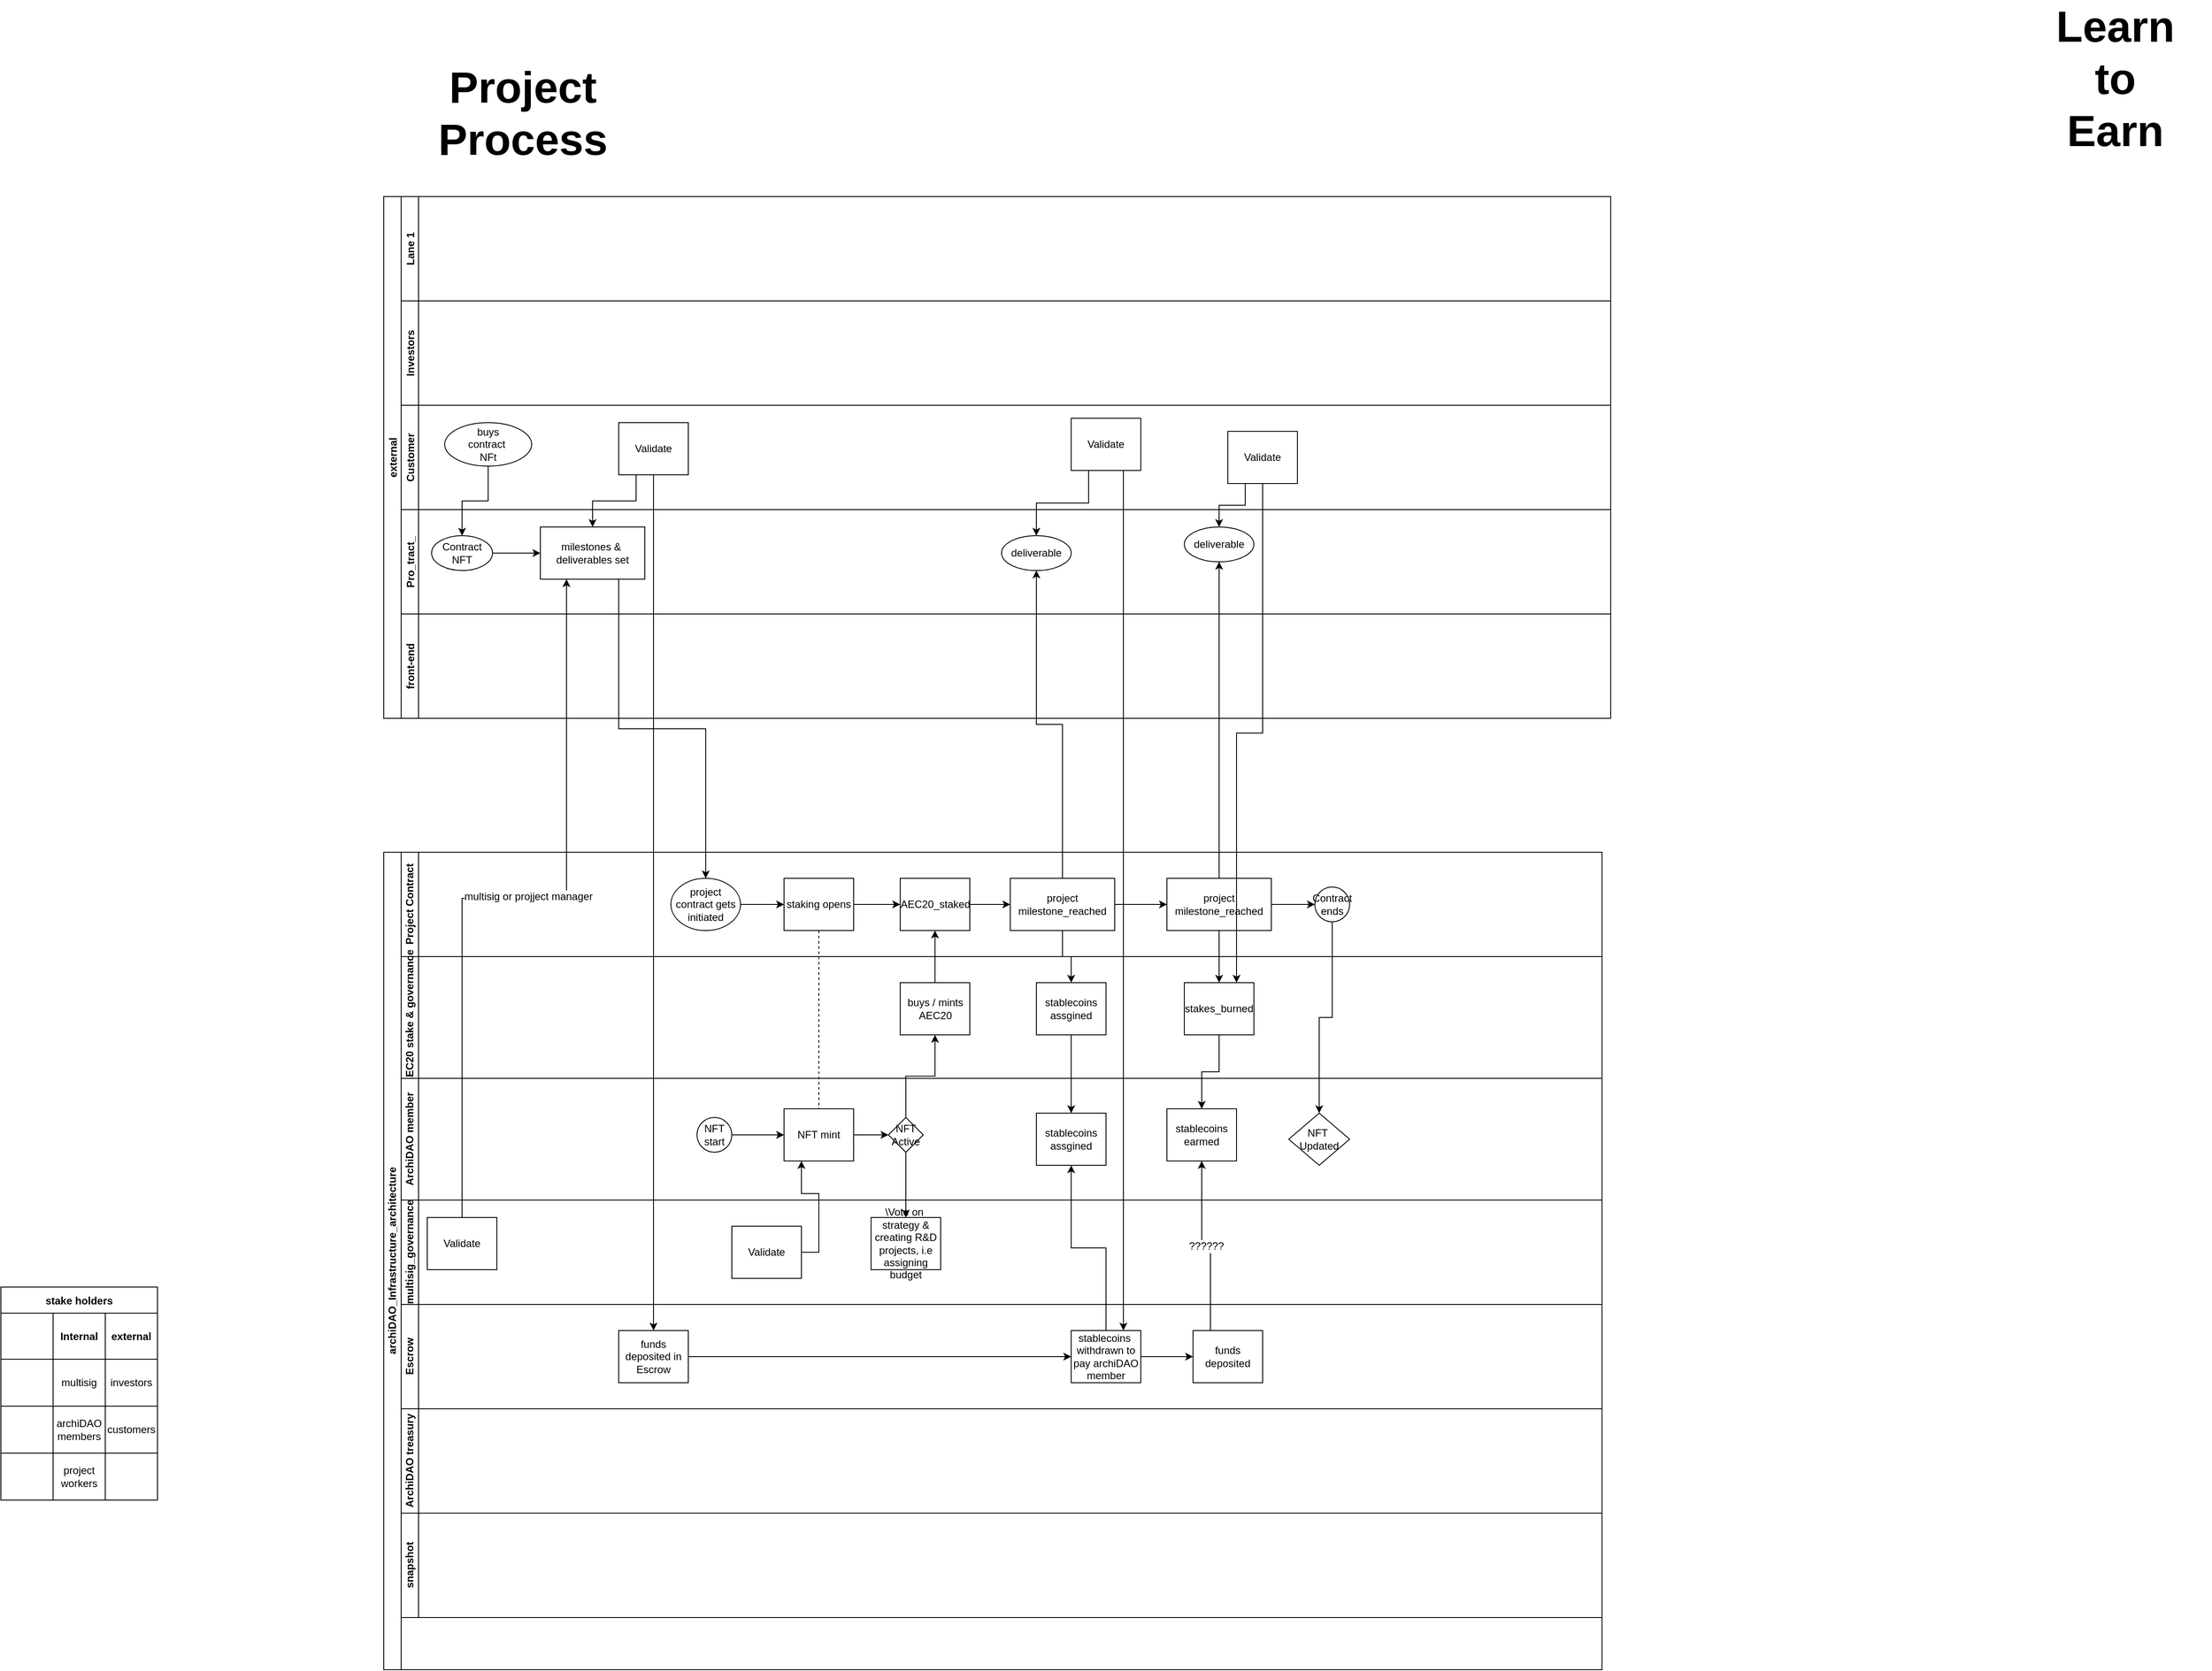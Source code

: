 <mxfile version="17.2.6" type="github">
  <diagram id="prtHgNgQTEPvFCAcTncT" name="Page-1">
    <mxGraphModel dx="2126" dy="1871" grid="1" gridSize="10" guides="1" tooltips="1" connect="1" arrows="1" fold="1" page="1" pageScale="1" pageWidth="827" pageHeight="1169" math="0" shadow="0">
      <root>
        <mxCell id="0" />
        <mxCell id="1" parent="0" />
        <mxCell id="dNxyNK7c78bLwvsdeMH5-19" value="archiDAO_Infrastructure_architecture" style="swimlane;html=1;childLayout=stackLayout;resizeParent=1;resizeParentMax=0;horizontal=0;startSize=20;horizontalStack=0;" parent="1" vertex="1">
          <mxGeometry x="-90" y="170" width="1400" height="940" as="geometry" />
        </mxCell>
        <mxCell id="dNxyNK7c78bLwvsdeMH5-27" value="" style="edgeStyle=orthogonalEdgeStyle;rounded=0;orthogonalLoop=1;jettySize=auto;html=1;dashed=1;endArrow=none;endFill=0;" parent="dNxyNK7c78bLwvsdeMH5-19" source="dNxyNK7c78bLwvsdeMH5-24" target="dNxyNK7c78bLwvsdeMH5-26" edge="1">
          <mxGeometry relative="1" as="geometry" />
        </mxCell>
        <mxCell id="dNxyNK7c78bLwvsdeMH5-35" style="edgeStyle=orthogonalEdgeStyle;rounded=0;orthogonalLoop=1;jettySize=auto;html=1;endArrow=classic;endFill=1;" parent="dNxyNK7c78bLwvsdeMH5-19" source="dNxyNK7c78bLwvsdeMH5-28" target="dNxyNK7c78bLwvsdeMH5-34" edge="1">
          <mxGeometry relative="1" as="geometry" />
        </mxCell>
        <mxCell id="dNxyNK7c78bLwvsdeMH5-20" value="Project Contract" style="swimlane;html=1;startSize=20;horizontal=0;" parent="dNxyNK7c78bLwvsdeMH5-19" vertex="1">
          <mxGeometry x="20" width="1380" height="120" as="geometry">
            <mxRectangle x="20" width="504" height="20" as="alternateBounds" />
          </mxGeometry>
        </mxCell>
        <mxCell id="dNxyNK7c78bLwvsdeMH5-25" value="" style="edgeStyle=orthogonalEdgeStyle;rounded=0;orthogonalLoop=1;jettySize=auto;html=1;" parent="dNxyNK7c78bLwvsdeMH5-20" source="dNxyNK7c78bLwvsdeMH5-23" target="dNxyNK7c78bLwvsdeMH5-24" edge="1">
          <mxGeometry relative="1" as="geometry" />
        </mxCell>
        <mxCell id="dNxyNK7c78bLwvsdeMH5-23" value="project contract gets initiated" style="ellipse;whiteSpace=wrap;html=1;" parent="dNxyNK7c78bLwvsdeMH5-20" vertex="1">
          <mxGeometry x="310" y="30" width="80" height="60" as="geometry" />
        </mxCell>
        <mxCell id="s07LqPvWrJtK-q0oX7jB-52" style="edgeStyle=orthogonalEdgeStyle;rounded=0;orthogonalLoop=1;jettySize=auto;html=1;exitX=1;exitY=0.5;exitDx=0;exitDy=0;entryX=0;entryY=0.5;entryDx=0;entryDy=0;" edge="1" parent="dNxyNK7c78bLwvsdeMH5-20" source="dNxyNK7c78bLwvsdeMH5-24" target="dNxyNK7c78bLwvsdeMH5-30">
          <mxGeometry relative="1" as="geometry" />
        </mxCell>
        <mxCell id="dNxyNK7c78bLwvsdeMH5-24" value="staking opens" style="rounded=0;whiteSpace=wrap;html=1;fontFamily=Helvetica;fontSize=12;fontColor=#000000;align=center;" parent="dNxyNK7c78bLwvsdeMH5-20" vertex="1">
          <mxGeometry x="440" y="30" width="80" height="60" as="geometry" />
        </mxCell>
        <mxCell id="dNxyNK7c78bLwvsdeMH5-30" value="AEC20_staked" style="rounded=0;whiteSpace=wrap;html=1;fontFamily=Helvetica;fontSize=12;fontColor=#000000;align=center;" parent="dNxyNK7c78bLwvsdeMH5-20" vertex="1">
          <mxGeometry x="573.5" y="30" width="80" height="60" as="geometry" />
        </mxCell>
        <mxCell id="s07LqPvWrJtK-q0oX7jB-57" style="edgeStyle=orthogonalEdgeStyle;rounded=0;orthogonalLoop=1;jettySize=auto;html=1;exitX=1;exitY=0.5;exitDx=0;exitDy=0;entryX=0;entryY=0.5;entryDx=0;entryDy=0;" edge="1" parent="dNxyNK7c78bLwvsdeMH5-20" source="s07LqPvWrJtK-q0oX7jB-53" target="s07LqPvWrJtK-q0oX7jB-56">
          <mxGeometry relative="1" as="geometry" />
        </mxCell>
        <mxCell id="s07LqPvWrJtK-q0oX7jB-53" value="project milestone_reached" style="rounded=0;whiteSpace=wrap;html=1;fontFamily=Helvetica;fontSize=12;fontColor=#000000;align=center;" vertex="1" parent="dNxyNK7c78bLwvsdeMH5-20">
          <mxGeometry x="700" y="30" width="120" height="60" as="geometry" />
        </mxCell>
        <mxCell id="dNxyNK7c78bLwvsdeMH5-33" value="" style="edgeStyle=orthogonalEdgeStyle;rounded=0;orthogonalLoop=1;jettySize=auto;html=1;endArrow=classic;endFill=1;entryX=0;entryY=0.5;entryDx=0;entryDy=0;" parent="dNxyNK7c78bLwvsdeMH5-20" source="dNxyNK7c78bLwvsdeMH5-30" target="s07LqPvWrJtK-q0oX7jB-53" edge="1">
          <mxGeometry relative="1" as="geometry">
            <mxPoint x="370" y="60" as="targetPoint" />
          </mxGeometry>
        </mxCell>
        <mxCell id="dNxyNK7c78bLwvsdeMH5-32" value="Contract ends" style="ellipse;whiteSpace=wrap;html=1;" parent="dNxyNK7c78bLwvsdeMH5-20" vertex="1">
          <mxGeometry x="1050" y="40" width="40" height="40" as="geometry" />
        </mxCell>
        <mxCell id="s07LqPvWrJtK-q0oX7jB-72" style="edgeStyle=orthogonalEdgeStyle;rounded=0;orthogonalLoop=1;jettySize=auto;html=1;exitX=1;exitY=0.5;exitDx=0;exitDy=0;entryX=0;entryY=0.5;entryDx=0;entryDy=0;" edge="1" parent="dNxyNK7c78bLwvsdeMH5-20" source="s07LqPvWrJtK-q0oX7jB-56" target="dNxyNK7c78bLwvsdeMH5-32">
          <mxGeometry relative="1" as="geometry" />
        </mxCell>
        <mxCell id="s07LqPvWrJtK-q0oX7jB-56" value="project milestone_reached" style="rounded=0;whiteSpace=wrap;html=1;fontFamily=Helvetica;fontSize=12;fontColor=#000000;align=center;" vertex="1" parent="dNxyNK7c78bLwvsdeMH5-20">
          <mxGeometry x="880" y="30" width="120" height="60" as="geometry" />
        </mxCell>
        <mxCell id="s07LqPvWrJtK-q0oX7jB-44" value="AEC20 stake &amp;amp; governance" style="swimlane;html=1;startSize=20;horizontal=0;" vertex="1" parent="dNxyNK7c78bLwvsdeMH5-19">
          <mxGeometry x="20" y="120" width="1380" height="140" as="geometry" />
        </mxCell>
        <mxCell id="s07LqPvWrJtK-q0oX7jB-50" value="buys / mints&lt;br&gt;AEC20" style="rounded=0;whiteSpace=wrap;html=1;fontFamily=Helvetica;fontSize=12;fontColor=#000000;align=center;" vertex="1" parent="s07LqPvWrJtK-q0oX7jB-44">
          <mxGeometry x="573.5" y="30" width="80" height="60" as="geometry" />
        </mxCell>
        <mxCell id="s07LqPvWrJtK-q0oX7jB-59" value="stablecoins assgined" style="rounded=0;whiteSpace=wrap;html=1;fontFamily=Helvetica;fontSize=12;fontColor=#000000;align=center;" vertex="1" parent="s07LqPvWrJtK-q0oX7jB-44">
          <mxGeometry x="730" y="30" width="80" height="60" as="geometry" />
        </mxCell>
        <mxCell id="s07LqPvWrJtK-q0oX7jB-63" value="stakes_burned" style="rounded=0;whiteSpace=wrap;html=1;fontFamily=Helvetica;fontSize=12;fontColor=#000000;align=center;" vertex="1" parent="s07LqPvWrJtK-q0oX7jB-44">
          <mxGeometry x="900" y="30" width="80" height="60" as="geometry" />
        </mxCell>
        <mxCell id="dNxyNK7c78bLwvsdeMH5-21" value="ArchiDAO member" style="swimlane;html=1;startSize=20;horizontal=0;" parent="dNxyNK7c78bLwvsdeMH5-19" vertex="1">
          <mxGeometry x="20" y="260" width="1380" height="140" as="geometry" />
        </mxCell>
        <mxCell id="dNxyNK7c78bLwvsdeMH5-29" value="" style="edgeStyle=orthogonalEdgeStyle;rounded=0;orthogonalLoop=1;jettySize=auto;html=1;endArrow=classic;endFill=1;" parent="dNxyNK7c78bLwvsdeMH5-21" source="dNxyNK7c78bLwvsdeMH5-26" target="dNxyNK7c78bLwvsdeMH5-28" edge="1">
          <mxGeometry relative="1" as="geometry" />
        </mxCell>
        <mxCell id="dNxyNK7c78bLwvsdeMH5-26" value="NFT mint" style="rounded=0;whiteSpace=wrap;html=1;fontFamily=Helvetica;fontSize=12;fontColor=#000000;align=center;" parent="dNxyNK7c78bLwvsdeMH5-21" vertex="1">
          <mxGeometry x="440" y="35" width="80" height="60" as="geometry" />
        </mxCell>
        <mxCell id="dNxyNK7c78bLwvsdeMH5-28" value="NFT Active" style="rhombus;whiteSpace=wrap;html=1;fontFamily=Helvetica;fontSize=12;fontColor=#000000;align=center;" parent="dNxyNK7c78bLwvsdeMH5-21" vertex="1">
          <mxGeometry x="560" y="45" width="40" height="40" as="geometry" />
        </mxCell>
        <mxCell id="s07LqPvWrJtK-q0oX7jB-99" style="edgeStyle=orthogonalEdgeStyle;rounded=0;orthogonalLoop=1;jettySize=auto;html=1;exitX=1;exitY=0.5;exitDx=0;exitDy=0;entryX=0;entryY=0.5;entryDx=0;entryDy=0;" edge="1" parent="dNxyNK7c78bLwvsdeMH5-21" source="s07LqPvWrJtK-q0oX7jB-41" target="dNxyNK7c78bLwvsdeMH5-26">
          <mxGeometry relative="1" as="geometry" />
        </mxCell>
        <mxCell id="s07LqPvWrJtK-q0oX7jB-41" value="NFT start" style="ellipse;whiteSpace=wrap;html=1;" vertex="1" parent="dNxyNK7c78bLwvsdeMH5-21">
          <mxGeometry x="340" y="45" width="40" height="40" as="geometry" />
        </mxCell>
        <mxCell id="s07LqPvWrJtK-q0oX7jB-61" value="stablecoins assgined" style="rounded=0;whiteSpace=wrap;html=1;fontFamily=Helvetica;fontSize=12;fontColor=#000000;align=center;" vertex="1" parent="dNxyNK7c78bLwvsdeMH5-21">
          <mxGeometry x="730" y="40" width="80" height="60" as="geometry" />
        </mxCell>
        <mxCell id="s07LqPvWrJtK-q0oX7jB-65" value="stablecoins earmed" style="rounded=0;whiteSpace=wrap;html=1;fontFamily=Helvetica;fontSize=12;fontColor=#000000;align=center;" vertex="1" parent="dNxyNK7c78bLwvsdeMH5-21">
          <mxGeometry x="880" y="35" width="80" height="60" as="geometry" />
        </mxCell>
        <mxCell id="s07LqPvWrJtK-q0oX7jB-73" value="NFT&amp;nbsp;&lt;br&gt;Updated" style="rhombus;whiteSpace=wrap;html=1;fontFamily=Helvetica;fontSize=12;fontColor=#000000;align=center;" vertex="1" parent="dNxyNK7c78bLwvsdeMH5-21">
          <mxGeometry x="1020" y="40" width="70" height="60" as="geometry" />
        </mxCell>
        <mxCell id="dNxyNK7c78bLwvsdeMH5-22" value="multisig_governance" style="swimlane;html=1;startSize=20;horizontal=0;" parent="dNxyNK7c78bLwvsdeMH5-19" vertex="1">
          <mxGeometry x="20" y="400" width="1380" height="120" as="geometry">
            <mxRectangle x="20" y="240" width="430" height="20" as="alternateBounds" />
          </mxGeometry>
        </mxCell>
        <mxCell id="dNxyNK7c78bLwvsdeMH5-34" value="\Vote on&amp;nbsp;&lt;br&gt;strategy &amp;amp; creating R&amp;amp;D projects, i.e assigning budget" style="rounded=0;whiteSpace=wrap;html=1;fontFamily=Helvetica;fontSize=12;fontColor=#000000;align=center;" parent="dNxyNK7c78bLwvsdeMH5-22" vertex="1">
          <mxGeometry x="540" y="20" width="80" height="60" as="geometry" />
        </mxCell>
        <mxCell id="s07LqPvWrJtK-q0oX7jB-42" value="Validate" style="rounded=0;whiteSpace=wrap;html=1;fontFamily=Helvetica;fontSize=12;fontColor=#000000;align=center;" vertex="1" parent="dNxyNK7c78bLwvsdeMH5-22">
          <mxGeometry x="380" y="30" width="80" height="60" as="geometry" />
        </mxCell>
        <mxCell id="s07LqPvWrJtK-q0oX7jB-96" value="Validate" style="rounded=0;whiteSpace=wrap;html=1;fontFamily=Helvetica;fontSize=12;fontColor=#000000;align=center;" vertex="1" parent="dNxyNK7c78bLwvsdeMH5-22">
          <mxGeometry x="30" y="20" width="80" height="60" as="geometry" />
        </mxCell>
        <mxCell id="s07LqPvWrJtK-q0oX7jB-116" value="Escrow" style="swimlane;html=1;startSize=20;horizontal=0;" vertex="1" parent="dNxyNK7c78bLwvsdeMH5-19">
          <mxGeometry x="20" y="520" width="1380" height="120" as="geometry">
            <mxRectangle x="20" y="240" width="430" height="20" as="alternateBounds" />
          </mxGeometry>
        </mxCell>
        <mxCell id="s07LqPvWrJtK-q0oX7jB-124" style="edgeStyle=orthogonalEdgeStyle;rounded=0;orthogonalLoop=1;jettySize=auto;html=1;exitX=1;exitY=0.5;exitDx=0;exitDy=0;entryX=0;entryY=0.5;entryDx=0;entryDy=0;fontSize=12;startArrow=none;" edge="1" parent="s07LqPvWrJtK-q0oX7jB-116" source="s07LqPvWrJtK-q0oX7jB-125" target="s07LqPvWrJtK-q0oX7jB-111">
          <mxGeometry relative="1" as="geometry" />
        </mxCell>
        <mxCell id="s07LqPvWrJtK-q0oX7jB-130" style="edgeStyle=orthogonalEdgeStyle;rounded=0;orthogonalLoop=1;jettySize=auto;html=1;exitX=1;exitY=0.5;exitDx=0;exitDy=0;entryX=0;entryY=0.5;entryDx=0;entryDy=0;fontSize=12;" edge="1" parent="s07LqPvWrJtK-q0oX7jB-116" source="s07LqPvWrJtK-q0oX7jB-105" target="s07LqPvWrJtK-q0oX7jB-125">
          <mxGeometry relative="1" as="geometry" />
        </mxCell>
        <mxCell id="s07LqPvWrJtK-q0oX7jB-105" value="funds deposited in Escrow" style="rounded=0;whiteSpace=wrap;html=1;fontFamily=Helvetica;fontSize=12;fontColor=#000000;align=center;" vertex="1" parent="s07LqPvWrJtK-q0oX7jB-116">
          <mxGeometry x="250" y="30" width="80" height="60" as="geometry" />
        </mxCell>
        <mxCell id="s07LqPvWrJtK-q0oX7jB-111" value="funds deposited" style="rounded=0;whiteSpace=wrap;html=1;fontFamily=Helvetica;fontSize=12;fontColor=#000000;align=center;" vertex="1" parent="s07LqPvWrJtK-q0oX7jB-116">
          <mxGeometry x="910" y="30" width="80" height="60" as="geometry" />
        </mxCell>
        <mxCell id="s07LqPvWrJtK-q0oX7jB-125" value="stablecoins&amp;nbsp; withdrawn to pay archiDAO member" style="rounded=0;whiteSpace=wrap;html=1;fontFamily=Helvetica;fontSize=12;fontColor=#000000;align=center;" vertex="1" parent="s07LqPvWrJtK-q0oX7jB-116">
          <mxGeometry x="770" y="30" width="80" height="60" as="geometry" />
        </mxCell>
        <mxCell id="s07LqPvWrJtK-q0oX7jB-39" value="ArchiDAO treasury" style="swimlane;html=1;startSize=20;horizontal=0;" vertex="1" parent="dNxyNK7c78bLwvsdeMH5-19">
          <mxGeometry x="20" y="640" width="1380" height="120" as="geometry">
            <mxRectangle x="20" y="240" width="430" height="20" as="alternateBounds" />
          </mxGeometry>
        </mxCell>
        <mxCell id="s07LqPvWrJtK-q0oX7jB-113" value="snapshot" style="swimlane;html=1;startSize=20;horizontal=0;" vertex="1" parent="dNxyNK7c78bLwvsdeMH5-19">
          <mxGeometry x="20" y="760" width="1380" height="120" as="geometry">
            <mxRectangle x="20" y="240" width="430" height="20" as="alternateBounds" />
          </mxGeometry>
        </mxCell>
        <mxCell id="s07LqPvWrJtK-q0oX7jB-43" style="edgeStyle=orthogonalEdgeStyle;rounded=0;orthogonalLoop=1;jettySize=auto;html=1;exitX=1;exitY=0.5;exitDx=0;exitDy=0;entryX=0.25;entryY=1;entryDx=0;entryDy=0;" edge="1" parent="dNxyNK7c78bLwvsdeMH5-19" source="s07LqPvWrJtK-q0oX7jB-42" target="dNxyNK7c78bLwvsdeMH5-26">
          <mxGeometry relative="1" as="geometry" />
        </mxCell>
        <mxCell id="s07LqPvWrJtK-q0oX7jB-48" value="" style="rounded=0;whiteSpace=wrap;html=1;fontFamily=Helvetica;fontSize=12;fontColor=#000000;align=center;" vertex="1" parent="dNxyNK7c78bLwvsdeMH5-19">
          <mxGeometry x="20" y="880" width="1380" height="60" as="geometry" />
        </mxCell>
        <mxCell id="s07LqPvWrJtK-q0oX7jB-51" style="edgeStyle=orthogonalEdgeStyle;rounded=0;orthogonalLoop=1;jettySize=auto;html=1;exitX=0.5;exitY=0;exitDx=0;exitDy=0;entryX=0.5;entryY=1;entryDx=0;entryDy=0;" edge="1" parent="dNxyNK7c78bLwvsdeMH5-19" source="s07LqPvWrJtK-q0oX7jB-50" target="dNxyNK7c78bLwvsdeMH5-30">
          <mxGeometry relative="1" as="geometry" />
        </mxCell>
        <mxCell id="s07LqPvWrJtK-q0oX7jB-54" style="edgeStyle=orthogonalEdgeStyle;rounded=0;orthogonalLoop=1;jettySize=auto;html=1;exitX=0.5;exitY=1;exitDx=0;exitDy=0;entryX=0.5;entryY=0;entryDx=0;entryDy=0;" edge="1" parent="dNxyNK7c78bLwvsdeMH5-19" source="s07LqPvWrJtK-q0oX7jB-53" target="s07LqPvWrJtK-q0oX7jB-59">
          <mxGeometry relative="1" as="geometry">
            <mxPoint x="475" y="275" as="targetPoint" />
          </mxGeometry>
        </mxCell>
        <mxCell id="s07LqPvWrJtK-q0oX7jB-62" style="edgeStyle=orthogonalEdgeStyle;rounded=0;orthogonalLoop=1;jettySize=auto;html=1;exitX=0.5;exitY=1;exitDx=0;exitDy=0;" edge="1" parent="dNxyNK7c78bLwvsdeMH5-19" source="s07LqPvWrJtK-q0oX7jB-59" target="s07LqPvWrJtK-q0oX7jB-61">
          <mxGeometry relative="1" as="geometry" />
        </mxCell>
        <mxCell id="s07LqPvWrJtK-q0oX7jB-64" style="edgeStyle=orthogonalEdgeStyle;rounded=0;orthogonalLoop=1;jettySize=auto;html=1;exitX=0.5;exitY=1;exitDx=0;exitDy=0;" edge="1" parent="dNxyNK7c78bLwvsdeMH5-19" source="s07LqPvWrJtK-q0oX7jB-56" target="s07LqPvWrJtK-q0oX7jB-63">
          <mxGeometry relative="1" as="geometry" />
        </mxCell>
        <mxCell id="s07LqPvWrJtK-q0oX7jB-66" style="edgeStyle=orthogonalEdgeStyle;rounded=0;orthogonalLoop=1;jettySize=auto;html=1;exitX=0.5;exitY=1;exitDx=0;exitDy=0;entryX=0.5;entryY=0;entryDx=0;entryDy=0;" edge="1" parent="dNxyNK7c78bLwvsdeMH5-19" source="s07LqPvWrJtK-q0oX7jB-63" target="s07LqPvWrJtK-q0oX7jB-65">
          <mxGeometry relative="1" as="geometry" />
        </mxCell>
        <mxCell id="s07LqPvWrJtK-q0oX7jB-74" style="edgeStyle=orthogonalEdgeStyle;rounded=0;orthogonalLoop=1;jettySize=auto;html=1;exitX=0.5;exitY=1;exitDx=0;exitDy=0;entryX=0.5;entryY=0;entryDx=0;entryDy=0;" edge="1" parent="dNxyNK7c78bLwvsdeMH5-19" source="dNxyNK7c78bLwvsdeMH5-32" target="s07LqPvWrJtK-q0oX7jB-73">
          <mxGeometry relative="1" as="geometry" />
        </mxCell>
        <mxCell id="s07LqPvWrJtK-q0oX7jB-75" style="edgeStyle=orthogonalEdgeStyle;rounded=0;orthogonalLoop=1;jettySize=auto;html=1;exitX=0.5;exitY=0;exitDx=0;exitDy=0;entryX=0.5;entryY=1;entryDx=0;entryDy=0;" edge="1" parent="dNxyNK7c78bLwvsdeMH5-19" source="dNxyNK7c78bLwvsdeMH5-28" target="s07LqPvWrJtK-q0oX7jB-50">
          <mxGeometry relative="1" as="geometry" />
        </mxCell>
        <mxCell id="s07LqPvWrJtK-q0oX7jB-112" value="??????&lt;br&gt;" style="edgeStyle=orthogonalEdgeStyle;rounded=0;orthogonalLoop=1;jettySize=auto;html=1;exitX=0.25;exitY=0;exitDx=0;exitDy=0;entryX=0.5;entryY=1;entryDx=0;entryDy=0;fontSize=12;" edge="1" parent="dNxyNK7c78bLwvsdeMH5-19" source="s07LqPvWrJtK-q0oX7jB-111" target="s07LqPvWrJtK-q0oX7jB-65">
          <mxGeometry relative="1" as="geometry" />
        </mxCell>
        <mxCell id="s07LqPvWrJtK-q0oX7jB-128" style="edgeStyle=orthogonalEdgeStyle;rounded=0;orthogonalLoop=1;jettySize=auto;html=1;exitX=0.5;exitY=0;exitDx=0;exitDy=0;entryX=0.5;entryY=1;entryDx=0;entryDy=0;fontSize=12;" edge="1" parent="dNxyNK7c78bLwvsdeMH5-19" source="s07LqPvWrJtK-q0oX7jB-125" target="s07LqPvWrJtK-q0oX7jB-61">
          <mxGeometry relative="1" as="geometry" />
        </mxCell>
        <mxCell id="s07LqPvWrJtK-q0oX7jB-8" value="stake holders" style="shape=table;startSize=30;container=1;collapsible=0;childLayout=tableLayout;fontStyle=1;align=center;strokeWidth=1;" vertex="1" parent="1">
          <mxGeometry x="-530" y="670" width="180" height="245" as="geometry" />
        </mxCell>
        <mxCell id="s07LqPvWrJtK-q0oX7jB-9" value="" style="shape=tableRow;horizontal=0;startSize=0;swimlaneHead=0;swimlaneBody=0;top=0;left=0;bottom=0;right=0;collapsible=0;dropTarget=0;fillColor=none;points=[[0,0.5],[1,0.5]];portConstraint=eastwest;" vertex="1" parent="s07LqPvWrJtK-q0oX7jB-8">
          <mxGeometry y="30" width="180" height="53" as="geometry" />
        </mxCell>
        <mxCell id="s07LqPvWrJtK-q0oX7jB-10" value="" style="shape=partialRectangle;html=1;whiteSpace=wrap;connectable=0;fillColor=none;top=0;left=0;bottom=0;right=0;overflow=hidden;" vertex="1" parent="s07LqPvWrJtK-q0oX7jB-9">
          <mxGeometry width="60" height="53" as="geometry">
            <mxRectangle width="60" height="53" as="alternateBounds" />
          </mxGeometry>
        </mxCell>
        <mxCell id="s07LqPvWrJtK-q0oX7jB-11" value="&lt;b&gt;Internal&lt;/b&gt;" style="shape=partialRectangle;html=1;whiteSpace=wrap;connectable=0;fillColor=none;top=0;left=0;bottom=0;right=0;overflow=hidden;" vertex="1" parent="s07LqPvWrJtK-q0oX7jB-9">
          <mxGeometry x="60" width="60" height="53" as="geometry">
            <mxRectangle width="60" height="53" as="alternateBounds" />
          </mxGeometry>
        </mxCell>
        <mxCell id="s07LqPvWrJtK-q0oX7jB-12" value="&lt;b&gt;external&lt;/b&gt;" style="shape=partialRectangle;html=1;whiteSpace=wrap;connectable=0;fillColor=none;top=0;left=0;bottom=0;right=0;overflow=hidden;" vertex="1" parent="s07LqPvWrJtK-q0oX7jB-9">
          <mxGeometry x="120" width="60" height="53" as="geometry">
            <mxRectangle width="60" height="53" as="alternateBounds" />
          </mxGeometry>
        </mxCell>
        <mxCell id="s07LqPvWrJtK-q0oX7jB-13" value="" style="shape=tableRow;horizontal=0;startSize=0;swimlaneHead=0;swimlaneBody=0;top=0;left=0;bottom=0;right=0;collapsible=0;dropTarget=0;fillColor=none;points=[[0,0.5],[1,0.5]];portConstraint=eastwest;" vertex="1" parent="s07LqPvWrJtK-q0oX7jB-8">
          <mxGeometry y="83" width="180" height="54" as="geometry" />
        </mxCell>
        <mxCell id="s07LqPvWrJtK-q0oX7jB-14" value="" style="shape=partialRectangle;html=1;whiteSpace=wrap;connectable=0;fillColor=none;top=0;left=0;bottom=0;right=0;overflow=hidden;" vertex="1" parent="s07LqPvWrJtK-q0oX7jB-13">
          <mxGeometry width="60" height="54" as="geometry">
            <mxRectangle width="60" height="54" as="alternateBounds" />
          </mxGeometry>
        </mxCell>
        <mxCell id="s07LqPvWrJtK-q0oX7jB-15" value="multisig" style="shape=partialRectangle;html=1;whiteSpace=wrap;connectable=0;fillColor=none;top=0;left=0;bottom=0;right=0;overflow=hidden;" vertex="1" parent="s07LqPvWrJtK-q0oX7jB-13">
          <mxGeometry x="60" width="60" height="54" as="geometry">
            <mxRectangle width="60" height="54" as="alternateBounds" />
          </mxGeometry>
        </mxCell>
        <mxCell id="s07LqPvWrJtK-q0oX7jB-16" value="investors" style="shape=partialRectangle;html=1;whiteSpace=wrap;connectable=0;fillColor=none;top=0;left=0;bottom=0;right=0;overflow=hidden;" vertex="1" parent="s07LqPvWrJtK-q0oX7jB-13">
          <mxGeometry x="120" width="60" height="54" as="geometry">
            <mxRectangle width="60" height="54" as="alternateBounds" />
          </mxGeometry>
        </mxCell>
        <mxCell id="s07LqPvWrJtK-q0oX7jB-25" style="shape=tableRow;horizontal=0;startSize=0;swimlaneHead=0;swimlaneBody=0;top=0;left=0;bottom=0;right=0;collapsible=0;dropTarget=0;fillColor=none;points=[[0,0.5],[1,0.5]];portConstraint=eastwest;" vertex="1" parent="s07LqPvWrJtK-q0oX7jB-8">
          <mxGeometry y="137" width="180" height="54" as="geometry" />
        </mxCell>
        <mxCell id="s07LqPvWrJtK-q0oX7jB-26" style="shape=partialRectangle;html=1;whiteSpace=wrap;connectable=0;fillColor=none;top=0;left=0;bottom=0;right=0;overflow=hidden;" vertex="1" parent="s07LqPvWrJtK-q0oX7jB-25">
          <mxGeometry width="60" height="54" as="geometry">
            <mxRectangle width="60" height="54" as="alternateBounds" />
          </mxGeometry>
        </mxCell>
        <mxCell id="s07LqPvWrJtK-q0oX7jB-27" value="archiDAO members" style="shape=partialRectangle;html=1;whiteSpace=wrap;connectable=0;fillColor=none;top=0;left=0;bottom=0;right=0;overflow=hidden;" vertex="1" parent="s07LqPvWrJtK-q0oX7jB-25">
          <mxGeometry x="60" width="60" height="54" as="geometry">
            <mxRectangle width="60" height="54" as="alternateBounds" />
          </mxGeometry>
        </mxCell>
        <mxCell id="s07LqPvWrJtK-q0oX7jB-28" value="customers" style="shape=partialRectangle;html=1;whiteSpace=wrap;connectable=0;fillColor=none;top=0;left=0;bottom=0;right=0;overflow=hidden;" vertex="1" parent="s07LqPvWrJtK-q0oX7jB-25">
          <mxGeometry x="120" width="60" height="54" as="geometry">
            <mxRectangle width="60" height="54" as="alternateBounds" />
          </mxGeometry>
        </mxCell>
        <mxCell id="s07LqPvWrJtK-q0oX7jB-29" style="shape=tableRow;horizontal=0;startSize=0;swimlaneHead=0;swimlaneBody=0;top=0;left=0;bottom=0;right=0;collapsible=0;dropTarget=0;fillColor=none;points=[[0,0.5],[1,0.5]];portConstraint=eastwest;" vertex="1" parent="s07LqPvWrJtK-q0oX7jB-8">
          <mxGeometry y="191" width="180" height="54" as="geometry" />
        </mxCell>
        <mxCell id="s07LqPvWrJtK-q0oX7jB-30" style="shape=partialRectangle;html=1;whiteSpace=wrap;connectable=0;fillColor=none;top=0;left=0;bottom=0;right=0;overflow=hidden;" vertex="1" parent="s07LqPvWrJtK-q0oX7jB-29">
          <mxGeometry width="60" height="54" as="geometry">
            <mxRectangle width="60" height="54" as="alternateBounds" />
          </mxGeometry>
        </mxCell>
        <mxCell id="s07LqPvWrJtK-q0oX7jB-31" value="project workers" style="shape=partialRectangle;html=1;whiteSpace=wrap;connectable=0;fillColor=none;top=0;left=0;bottom=0;right=0;overflow=hidden;" vertex="1" parent="s07LqPvWrJtK-q0oX7jB-29">
          <mxGeometry x="60" width="60" height="54" as="geometry">
            <mxRectangle width="60" height="54" as="alternateBounds" />
          </mxGeometry>
        </mxCell>
        <mxCell id="s07LqPvWrJtK-q0oX7jB-32" style="shape=partialRectangle;html=1;whiteSpace=wrap;connectable=0;fillColor=none;top=0;left=0;bottom=0;right=0;overflow=hidden;" vertex="1" parent="s07LqPvWrJtK-q0oX7jB-29">
          <mxGeometry x="120" width="60" height="54" as="geometry">
            <mxRectangle width="60" height="54" as="alternateBounds" />
          </mxGeometry>
        </mxCell>
        <mxCell id="s07LqPvWrJtK-q0oX7jB-33" value="external" style="swimlane;childLayout=stackLayout;resizeParent=1;resizeParentMax=0;horizontal=0;startSize=20;horizontalStack=0;strokeWidth=1;" vertex="1" parent="1">
          <mxGeometry x="-90" y="-584" width="1410" height="600" as="geometry" />
        </mxCell>
        <mxCell id="s07LqPvWrJtK-q0oX7jB-34" value="Lane 1" style="swimlane;startSize=20;horizontal=0;strokeWidth=1;" vertex="1" parent="s07LqPvWrJtK-q0oX7jB-33">
          <mxGeometry x="20" width="1390" height="120" as="geometry" />
        </mxCell>
        <mxCell id="s07LqPvWrJtK-q0oX7jB-37" value="Investors" style="swimlane;startSize=20;horizontal=0;strokeWidth=1;" vertex="1" parent="s07LqPvWrJtK-q0oX7jB-33">
          <mxGeometry x="20" y="120" width="1390" height="120" as="geometry" />
        </mxCell>
        <mxCell id="s07LqPvWrJtK-q0oX7jB-35" value="Customer" style="swimlane;startSize=20;horizontal=0;strokeWidth=1;" vertex="1" parent="s07LqPvWrJtK-q0oX7jB-33">
          <mxGeometry x="20" y="240" width="1390" height="120" as="geometry" />
        </mxCell>
        <mxCell id="s07LqPvWrJtK-q0oX7jB-46" value="buys&lt;br&gt;contract&amp;nbsp;&lt;br&gt;NFt" style="ellipse;whiteSpace=wrap;html=1;" vertex="1" parent="s07LqPvWrJtK-q0oX7jB-35">
          <mxGeometry x="50" y="20" width="100" height="50" as="geometry" />
        </mxCell>
        <mxCell id="s07LqPvWrJtK-q0oX7jB-107" value="Validate" style="rounded=0;whiteSpace=wrap;html=1;fontFamily=Helvetica;fontSize=12;fontColor=#000000;align=center;" vertex="1" parent="s07LqPvWrJtK-q0oX7jB-35">
          <mxGeometry x="250" y="20" width="80" height="60" as="geometry" />
        </mxCell>
        <mxCell id="s07LqPvWrJtK-q0oX7jB-117" value="Validate" style="rounded=0;whiteSpace=wrap;html=1;fontFamily=Helvetica;fontSize=12;fontColor=#000000;align=center;" vertex="1" parent="s07LqPvWrJtK-q0oX7jB-35">
          <mxGeometry x="770" y="15" width="80" height="60" as="geometry" />
        </mxCell>
        <mxCell id="s07LqPvWrJtK-q0oX7jB-121" value="Validate" style="rounded=0;whiteSpace=wrap;html=1;fontFamily=Helvetica;fontSize=12;fontColor=#000000;align=center;" vertex="1" parent="s07LqPvWrJtK-q0oX7jB-35">
          <mxGeometry x="950" y="30" width="80" height="60" as="geometry" />
        </mxCell>
        <mxCell id="s07LqPvWrJtK-q0oX7jB-76" value="Pro_tract_" style="swimlane;startSize=20;horizontal=0;strokeWidth=1;" vertex="1" parent="s07LqPvWrJtK-q0oX7jB-33">
          <mxGeometry x="20" y="360" width="1390" height="120" as="geometry" />
        </mxCell>
        <mxCell id="s07LqPvWrJtK-q0oX7jB-80" style="edgeStyle=orthogonalEdgeStyle;rounded=0;orthogonalLoop=1;jettySize=auto;html=1;exitX=1;exitY=0.5;exitDx=0;exitDy=0;entryX=0;entryY=0.5;entryDx=0;entryDy=0;" edge="1" parent="s07LqPvWrJtK-q0oX7jB-76" source="s07LqPvWrJtK-q0oX7jB-77" target="s07LqPvWrJtK-q0oX7jB-79">
          <mxGeometry relative="1" as="geometry" />
        </mxCell>
        <mxCell id="s07LqPvWrJtK-q0oX7jB-77" value="Contract NFT" style="ellipse;whiteSpace=wrap;html=1;" vertex="1" parent="s07LqPvWrJtK-q0oX7jB-76">
          <mxGeometry x="35" y="30" width="70" height="40" as="geometry" />
        </mxCell>
        <mxCell id="s07LqPvWrJtK-q0oX7jB-79" value="milestones &amp;amp;&amp;nbsp;&lt;br&gt;deliverables set" style="rounded=0;whiteSpace=wrap;html=1;strokeWidth=1;" vertex="1" parent="s07LqPvWrJtK-q0oX7jB-76">
          <mxGeometry x="160" y="20" width="120" height="60" as="geometry" />
        </mxCell>
        <mxCell id="s07LqPvWrJtK-q0oX7jB-69" value="deliverable" style="ellipse;whiteSpace=wrap;html=1;" vertex="1" parent="s07LqPvWrJtK-q0oX7jB-76">
          <mxGeometry x="690" y="30" width="80" height="40" as="geometry" />
        </mxCell>
        <mxCell id="s07LqPvWrJtK-q0oX7jB-68" value="deliverable" style="ellipse;whiteSpace=wrap;html=1;" vertex="1" parent="s07LqPvWrJtK-q0oX7jB-76">
          <mxGeometry x="900" y="20" width="80" height="40" as="geometry" />
        </mxCell>
        <mxCell id="s07LqPvWrJtK-q0oX7jB-36" value="front-end" style="swimlane;startSize=20;horizontal=0;strokeWidth=1;" vertex="1" parent="s07LqPvWrJtK-q0oX7jB-33">
          <mxGeometry x="20" y="480" width="1390" height="120" as="geometry" />
        </mxCell>
        <mxCell id="s07LqPvWrJtK-q0oX7jB-82" style="edgeStyle=orthogonalEdgeStyle;rounded=0;orthogonalLoop=1;jettySize=auto;html=1;exitX=0.5;exitY=1;exitDx=0;exitDy=0;entryX=0.5;entryY=0;entryDx=0;entryDy=0;" edge="1" parent="s07LqPvWrJtK-q0oX7jB-33" source="s07LqPvWrJtK-q0oX7jB-46" target="s07LqPvWrJtK-q0oX7jB-77">
          <mxGeometry relative="1" as="geometry" />
        </mxCell>
        <mxCell id="s07LqPvWrJtK-q0oX7jB-109" style="edgeStyle=orthogonalEdgeStyle;rounded=0;orthogonalLoop=1;jettySize=auto;html=1;exitX=0.25;exitY=1;exitDx=0;exitDy=0;entryX=0.5;entryY=0;entryDx=0;entryDy=0;fontSize=12;" edge="1" parent="s07LqPvWrJtK-q0oX7jB-33" source="s07LqPvWrJtK-q0oX7jB-107" target="s07LqPvWrJtK-q0oX7jB-79">
          <mxGeometry relative="1" as="geometry" />
        </mxCell>
        <mxCell id="s07LqPvWrJtK-q0oX7jB-119" style="edgeStyle=orthogonalEdgeStyle;rounded=0;orthogonalLoop=1;jettySize=auto;html=1;exitX=0.25;exitY=1;exitDx=0;exitDy=0;entryX=0.5;entryY=0;entryDx=0;entryDy=0;fontSize=12;" edge="1" parent="s07LqPvWrJtK-q0oX7jB-33" source="s07LqPvWrJtK-q0oX7jB-117" target="s07LqPvWrJtK-q0oX7jB-69">
          <mxGeometry relative="1" as="geometry" />
        </mxCell>
        <mxCell id="s07LqPvWrJtK-q0oX7jB-122" style="edgeStyle=orthogonalEdgeStyle;rounded=0;orthogonalLoop=1;jettySize=auto;html=1;exitX=0.25;exitY=1;exitDx=0;exitDy=0;entryX=0.5;entryY=0;entryDx=0;entryDy=0;fontSize=12;" edge="1" parent="s07LqPvWrJtK-q0oX7jB-33" source="s07LqPvWrJtK-q0oX7jB-121" target="s07LqPvWrJtK-q0oX7jB-68">
          <mxGeometry relative="1" as="geometry" />
        </mxCell>
        <mxCell id="s07LqPvWrJtK-q0oX7jB-70" style="edgeStyle=orthogonalEdgeStyle;rounded=0;orthogonalLoop=1;jettySize=auto;html=1;exitX=0.5;exitY=0;exitDx=0;exitDy=0;entryX=0.5;entryY=1;entryDx=0;entryDy=0;" edge="1" parent="1" source="s07LqPvWrJtK-q0oX7jB-53" target="s07LqPvWrJtK-q0oX7jB-69">
          <mxGeometry relative="1" as="geometry" />
        </mxCell>
        <mxCell id="s07LqPvWrJtK-q0oX7jB-71" style="edgeStyle=orthogonalEdgeStyle;rounded=0;orthogonalLoop=1;jettySize=auto;html=1;exitX=0.5;exitY=0;exitDx=0;exitDy=0;entryX=0.5;entryY=1;entryDx=0;entryDy=0;" edge="1" parent="1" source="s07LqPvWrJtK-q0oX7jB-56" target="s07LqPvWrJtK-q0oX7jB-68">
          <mxGeometry relative="1" as="geometry">
            <mxPoint x="690" y="50" as="targetPoint" />
          </mxGeometry>
        </mxCell>
        <mxCell id="s07LqPvWrJtK-q0oX7jB-98" style="edgeStyle=orthogonalEdgeStyle;rounded=0;orthogonalLoop=1;jettySize=auto;html=1;exitX=0.75;exitY=1;exitDx=0;exitDy=0;entryX=0.5;entryY=0;entryDx=0;entryDy=0;" edge="1" parent="1" source="s07LqPvWrJtK-q0oX7jB-79" target="dNxyNK7c78bLwvsdeMH5-23">
          <mxGeometry relative="1" as="geometry" />
        </mxCell>
        <mxCell id="s07LqPvWrJtK-q0oX7jB-100" style="edgeStyle=orthogonalEdgeStyle;rounded=0;orthogonalLoop=1;jettySize=auto;html=1;exitX=0.5;exitY=0;exitDx=0;exitDy=0;entryX=0.25;entryY=1;entryDx=0;entryDy=0;" edge="1" parent="1" source="s07LqPvWrJtK-q0oX7jB-96" target="s07LqPvWrJtK-q0oX7jB-79">
          <mxGeometry relative="1" as="geometry" />
        </mxCell>
        <mxCell id="s07LqPvWrJtK-q0oX7jB-115" value="multisig or projject manager" style="edgeLabel;html=1;align=center;verticalAlign=middle;resizable=0;points=[];fontSize=12;" vertex="1" connectable="0" parent="s07LqPvWrJtK-q0oX7jB-100">
          <mxGeometry x="0.037" y="2" relative="1" as="geometry">
            <mxPoint as="offset" />
          </mxGeometry>
        </mxCell>
        <mxCell id="s07LqPvWrJtK-q0oX7jB-103" value="Project Process" style="text;html=1;strokeColor=none;fillColor=none;align=center;verticalAlign=middle;whiteSpace=wrap;rounded=0;fontStyle=1;fontSize=50;" vertex="1" parent="1">
          <mxGeometry x="-40" y="-740" width="220" height="120" as="geometry" />
        </mxCell>
        <mxCell id="s07LqPvWrJtK-q0oX7jB-110" style="edgeStyle=orthogonalEdgeStyle;rounded=0;orthogonalLoop=1;jettySize=auto;html=1;exitX=0.5;exitY=1;exitDx=0;exitDy=0;entryX=0.5;entryY=0;entryDx=0;entryDy=0;fontSize=12;" edge="1" parent="1" source="s07LqPvWrJtK-q0oX7jB-107" target="s07LqPvWrJtK-q0oX7jB-105">
          <mxGeometry relative="1" as="geometry" />
        </mxCell>
        <mxCell id="s07LqPvWrJtK-q0oX7jB-114" value="Learn&lt;br&gt;to&lt;br&gt;Earn" style="text;html=1;strokeColor=none;fillColor=none;align=center;verticalAlign=middle;whiteSpace=wrap;rounded=0;fontStyle=1;fontSize=50;" vertex="1" parent="1">
          <mxGeometry x="1790" y="-780" width="220" height="120" as="geometry" />
        </mxCell>
        <mxCell id="s07LqPvWrJtK-q0oX7jB-123" style="edgeStyle=orthogonalEdgeStyle;rounded=0;orthogonalLoop=1;jettySize=auto;html=1;exitX=0.5;exitY=1;exitDx=0;exitDy=0;entryX=0.75;entryY=0;entryDx=0;entryDy=0;fontSize=12;" edge="1" parent="1" source="s07LqPvWrJtK-q0oX7jB-121" target="s07LqPvWrJtK-q0oX7jB-63">
          <mxGeometry relative="1" as="geometry" />
        </mxCell>
        <mxCell id="s07LqPvWrJtK-q0oX7jB-129" style="edgeStyle=orthogonalEdgeStyle;rounded=0;orthogonalLoop=1;jettySize=auto;html=1;exitX=0.75;exitY=1;exitDx=0;exitDy=0;entryX=0.75;entryY=0;entryDx=0;entryDy=0;fontSize=12;" edge="1" parent="1" source="s07LqPvWrJtK-q0oX7jB-117" target="s07LqPvWrJtK-q0oX7jB-125">
          <mxGeometry relative="1" as="geometry" />
        </mxCell>
      </root>
    </mxGraphModel>
  </diagram>
</mxfile>
